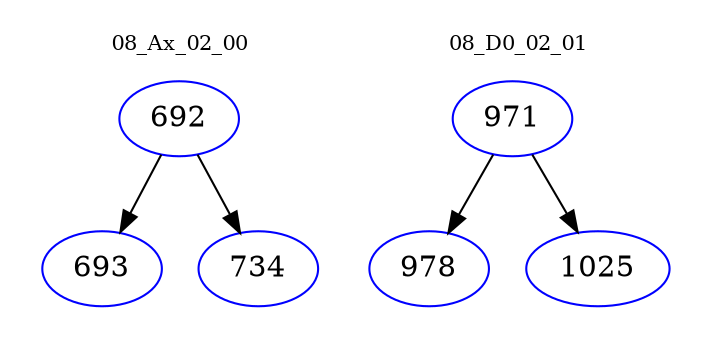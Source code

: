 digraph{
subgraph cluster_0 {
color = white
label = "08_Ax_02_00";
fontsize=10;
T0_692 [label="692", color="blue"]
T0_692 -> T0_693 [color="black"]
T0_693 [label="693", color="blue"]
T0_692 -> T0_734 [color="black"]
T0_734 [label="734", color="blue"]
}
subgraph cluster_1 {
color = white
label = "08_D0_02_01";
fontsize=10;
T1_971 [label="971", color="blue"]
T1_971 -> T1_978 [color="black"]
T1_978 [label="978", color="blue"]
T1_971 -> T1_1025 [color="black"]
T1_1025 [label="1025", color="blue"]
}
}
